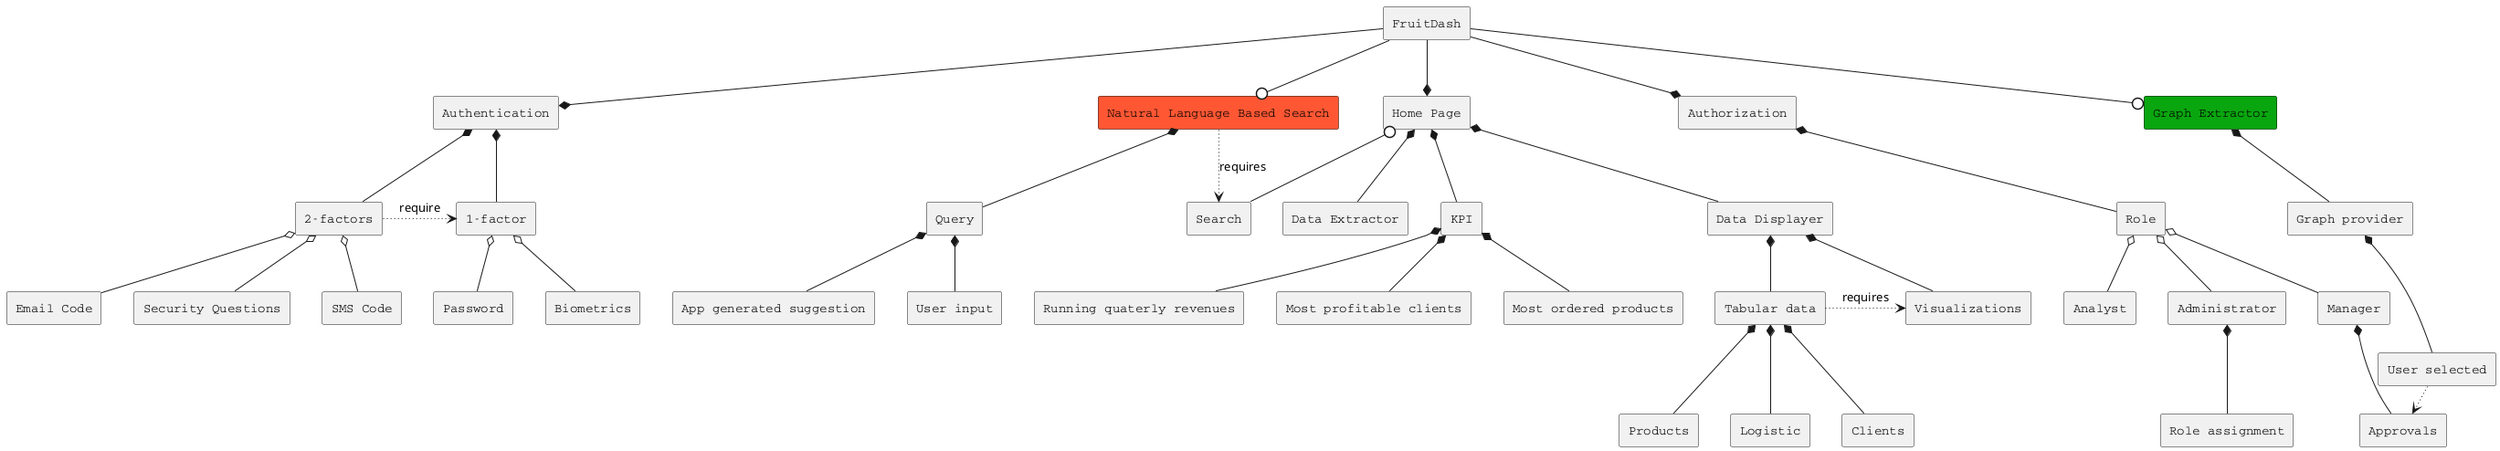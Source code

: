 @startuml

' Descriptors
' rectangle "Exclusive" as EXCL #0AA60F
' rectangle "Competition" as COMP #FF5733
' rectangle "Both" as BOTH

' EXCL *-- COMP
' COMP *-- BOTH

' Layer 0 rectangle
rectangle "FruitDash" as FD

' Layer 1 rectangles
rectangle "Authentication" as AUTHC
rectangle "Authorization" as AUTHR
rectangle "Home Page" as HP
rectangle "Graph Extractor" as GE #0AA60F
rectangle "Natural Language Based Search" as NLBS #FF5733

FD --* AUTHC
FD --* AUTHR
FD --* HP
' FD --* DD
' FD --* DE
FD --0 GE
FD --0 NLBS

' Layer 2 rectangles
rectangle "1-factor" as 1F
rectangle "2-factors" as 2F
AUTHC *-- 1F
AUTHC *-- 2F
2F -[dotted]> 1F : require

rectangle "Role" as ROLE
AUTHR *-- ROLE

rectangle "Search" as SEARCH
rectangle "Data Displayer" as DD
rectangle "Data Extractor" as DE
rectangle "KPI" as KPI
HP 0-- SEARCH
HP *-- KPI
HP *-- DD
HP *-- DE
NLBS -[dotted]> SEARCH : requires

rectangle "Graph provider" as GP
GE *-- GP

rectangle "Query" as QUE
NLBS *-- QUE

' Layer 3 rectangles
rectangle "Password" as PWD
rectangle "Biometrics" AS BIO
rectangle "SMS Code" as SMS
rectangle "Email Code" as EMAIL
rectangle "Security Questions" as SQ
1F o-- PWD
1F o-- BIO
2F o-- SMS
2F o-- EMAIL
2F o-- SQ

rectangle "Tabular data" as LD
rectangle "Visualizations" as VIS
DD *-- LD
DD *-- VIS
LD -[dotted]> VIS : requires

rectangle "Analyst" as ANA
rectangle "Manager" as MAN
rectangle "Administrator" as ADMIN
ROLE o-- ANA
ROLE o-- MAN
ROLE o-- ADMIN

rectangle "User input" as UI
rectangle "App generated suggestion" as AGS
QUE *-- UI
QUE *-- AGS

rectangle "User selected" as US
GP *-- US

' Layer 4 rectangles
rectangle "Approvals" as APPR
rectangle "Role assignment" as ROASS
MAN *-- APPR
ADMIN *-- ROASS
US -[dotted]> APPR : requires

rectangle "Products" as PROD
rectangle "Logistic" as LOG
rectangle "Clients" as CLI
LD *-- PROD
LD *-- LOG
LD *-- CLI

rectangle "Most profitable clients" as MPC
rectangle "Most ordered products" as MOP 
rectangle "Running quaterly revenues" as RYR 
KPI *-- MPC
KPI *-- MOP
KPI *-- RYR

skinparam monochrome false
skinparam shadowing false
skinparam defaultFontName Courier
@enduml